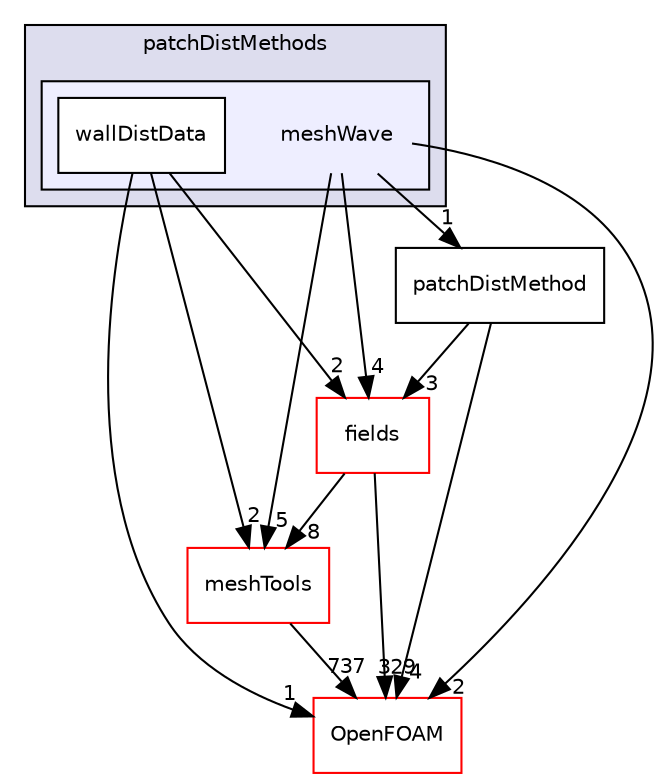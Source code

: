 digraph "src/finiteVolume/fvMesh/wallDist/patchDistMethods/meshWave" {
  bgcolor=transparent;
  compound=true
  node [ fontsize="10", fontname="Helvetica"];
  edge [ labelfontsize="10", labelfontname="Helvetica"];
  subgraph clusterdir_28bd808b48a939f9343efc27d469bf7b {
    graph [ bgcolor="#ddddee", pencolor="black", label="patchDistMethods" fontname="Helvetica", fontsize="10", URL="dir_28bd808b48a939f9343efc27d469bf7b.html"]
  subgraph clusterdir_20cd797122d8e7de0166f697c9a53d8c {
    graph [ bgcolor="#eeeeff", pencolor="black", label="" URL="dir_20cd797122d8e7de0166f697c9a53d8c.html"];
    dir_20cd797122d8e7de0166f697c9a53d8c [shape=plaintext label="meshWave"];
    dir_80df87bbf5c0fa83071d910bfdd73e69 [shape=box label="wallDistData" color="black" fillcolor="white" style="filled" URL="dir_80df87bbf5c0fa83071d910bfdd73e69.html"];
  }
  }
  dir_25ab4a83a983f7bb7a38b7f63bb141b7 [shape=box label="fields" color="red" URL="dir_25ab4a83a983f7bb7a38b7f63bb141b7.html"];
  dir_ae30ad0bef50cf391b24c614251bb9fd [shape=box label="meshTools" color="red" URL="dir_ae30ad0bef50cf391b24c614251bb9fd.html"];
  dir_c5473ff19b20e6ec4dfe5c310b3778a8 [shape=box label="OpenFOAM" color="red" URL="dir_c5473ff19b20e6ec4dfe5c310b3778a8.html"];
  dir_6e324d8445a9fcc15d11be46c4e01c62 [shape=box label="patchDistMethod" URL="dir_6e324d8445a9fcc15d11be46c4e01c62.html"];
  dir_20cd797122d8e7de0166f697c9a53d8c->dir_25ab4a83a983f7bb7a38b7f63bb141b7 [headlabel="4", labeldistance=1.5 headhref="dir_001154_000931.html"];
  dir_20cd797122d8e7de0166f697c9a53d8c->dir_ae30ad0bef50cf391b24c614251bb9fd [headlabel="5", labeldistance=1.5 headhref="dir_001154_001741.html"];
  dir_20cd797122d8e7de0166f697c9a53d8c->dir_c5473ff19b20e6ec4dfe5c310b3778a8 [headlabel="2", labeldistance=1.5 headhref="dir_001154_001887.html"];
  dir_20cd797122d8e7de0166f697c9a53d8c->dir_6e324d8445a9fcc15d11be46c4e01c62 [headlabel="1", labeldistance=1.5 headhref="dir_001154_001156.html"];
  dir_25ab4a83a983f7bb7a38b7f63bb141b7->dir_ae30ad0bef50cf391b24c614251bb9fd [headlabel="8", labeldistance=1.5 headhref="dir_000931_001741.html"];
  dir_25ab4a83a983f7bb7a38b7f63bb141b7->dir_c5473ff19b20e6ec4dfe5c310b3778a8 [headlabel="329", labeldistance=1.5 headhref="dir_000931_001887.html"];
  dir_ae30ad0bef50cf391b24c614251bb9fd->dir_c5473ff19b20e6ec4dfe5c310b3778a8 [headlabel="737", labeldistance=1.5 headhref="dir_001741_001887.html"];
  dir_80df87bbf5c0fa83071d910bfdd73e69->dir_25ab4a83a983f7bb7a38b7f63bb141b7 [headlabel="2", labeldistance=1.5 headhref="dir_001155_000931.html"];
  dir_80df87bbf5c0fa83071d910bfdd73e69->dir_ae30ad0bef50cf391b24c614251bb9fd [headlabel="2", labeldistance=1.5 headhref="dir_001155_001741.html"];
  dir_80df87bbf5c0fa83071d910bfdd73e69->dir_c5473ff19b20e6ec4dfe5c310b3778a8 [headlabel="1", labeldistance=1.5 headhref="dir_001155_001887.html"];
  dir_6e324d8445a9fcc15d11be46c4e01c62->dir_25ab4a83a983f7bb7a38b7f63bb141b7 [headlabel="3", labeldistance=1.5 headhref="dir_001156_000931.html"];
  dir_6e324d8445a9fcc15d11be46c4e01c62->dir_c5473ff19b20e6ec4dfe5c310b3778a8 [headlabel="4", labeldistance=1.5 headhref="dir_001156_001887.html"];
}
